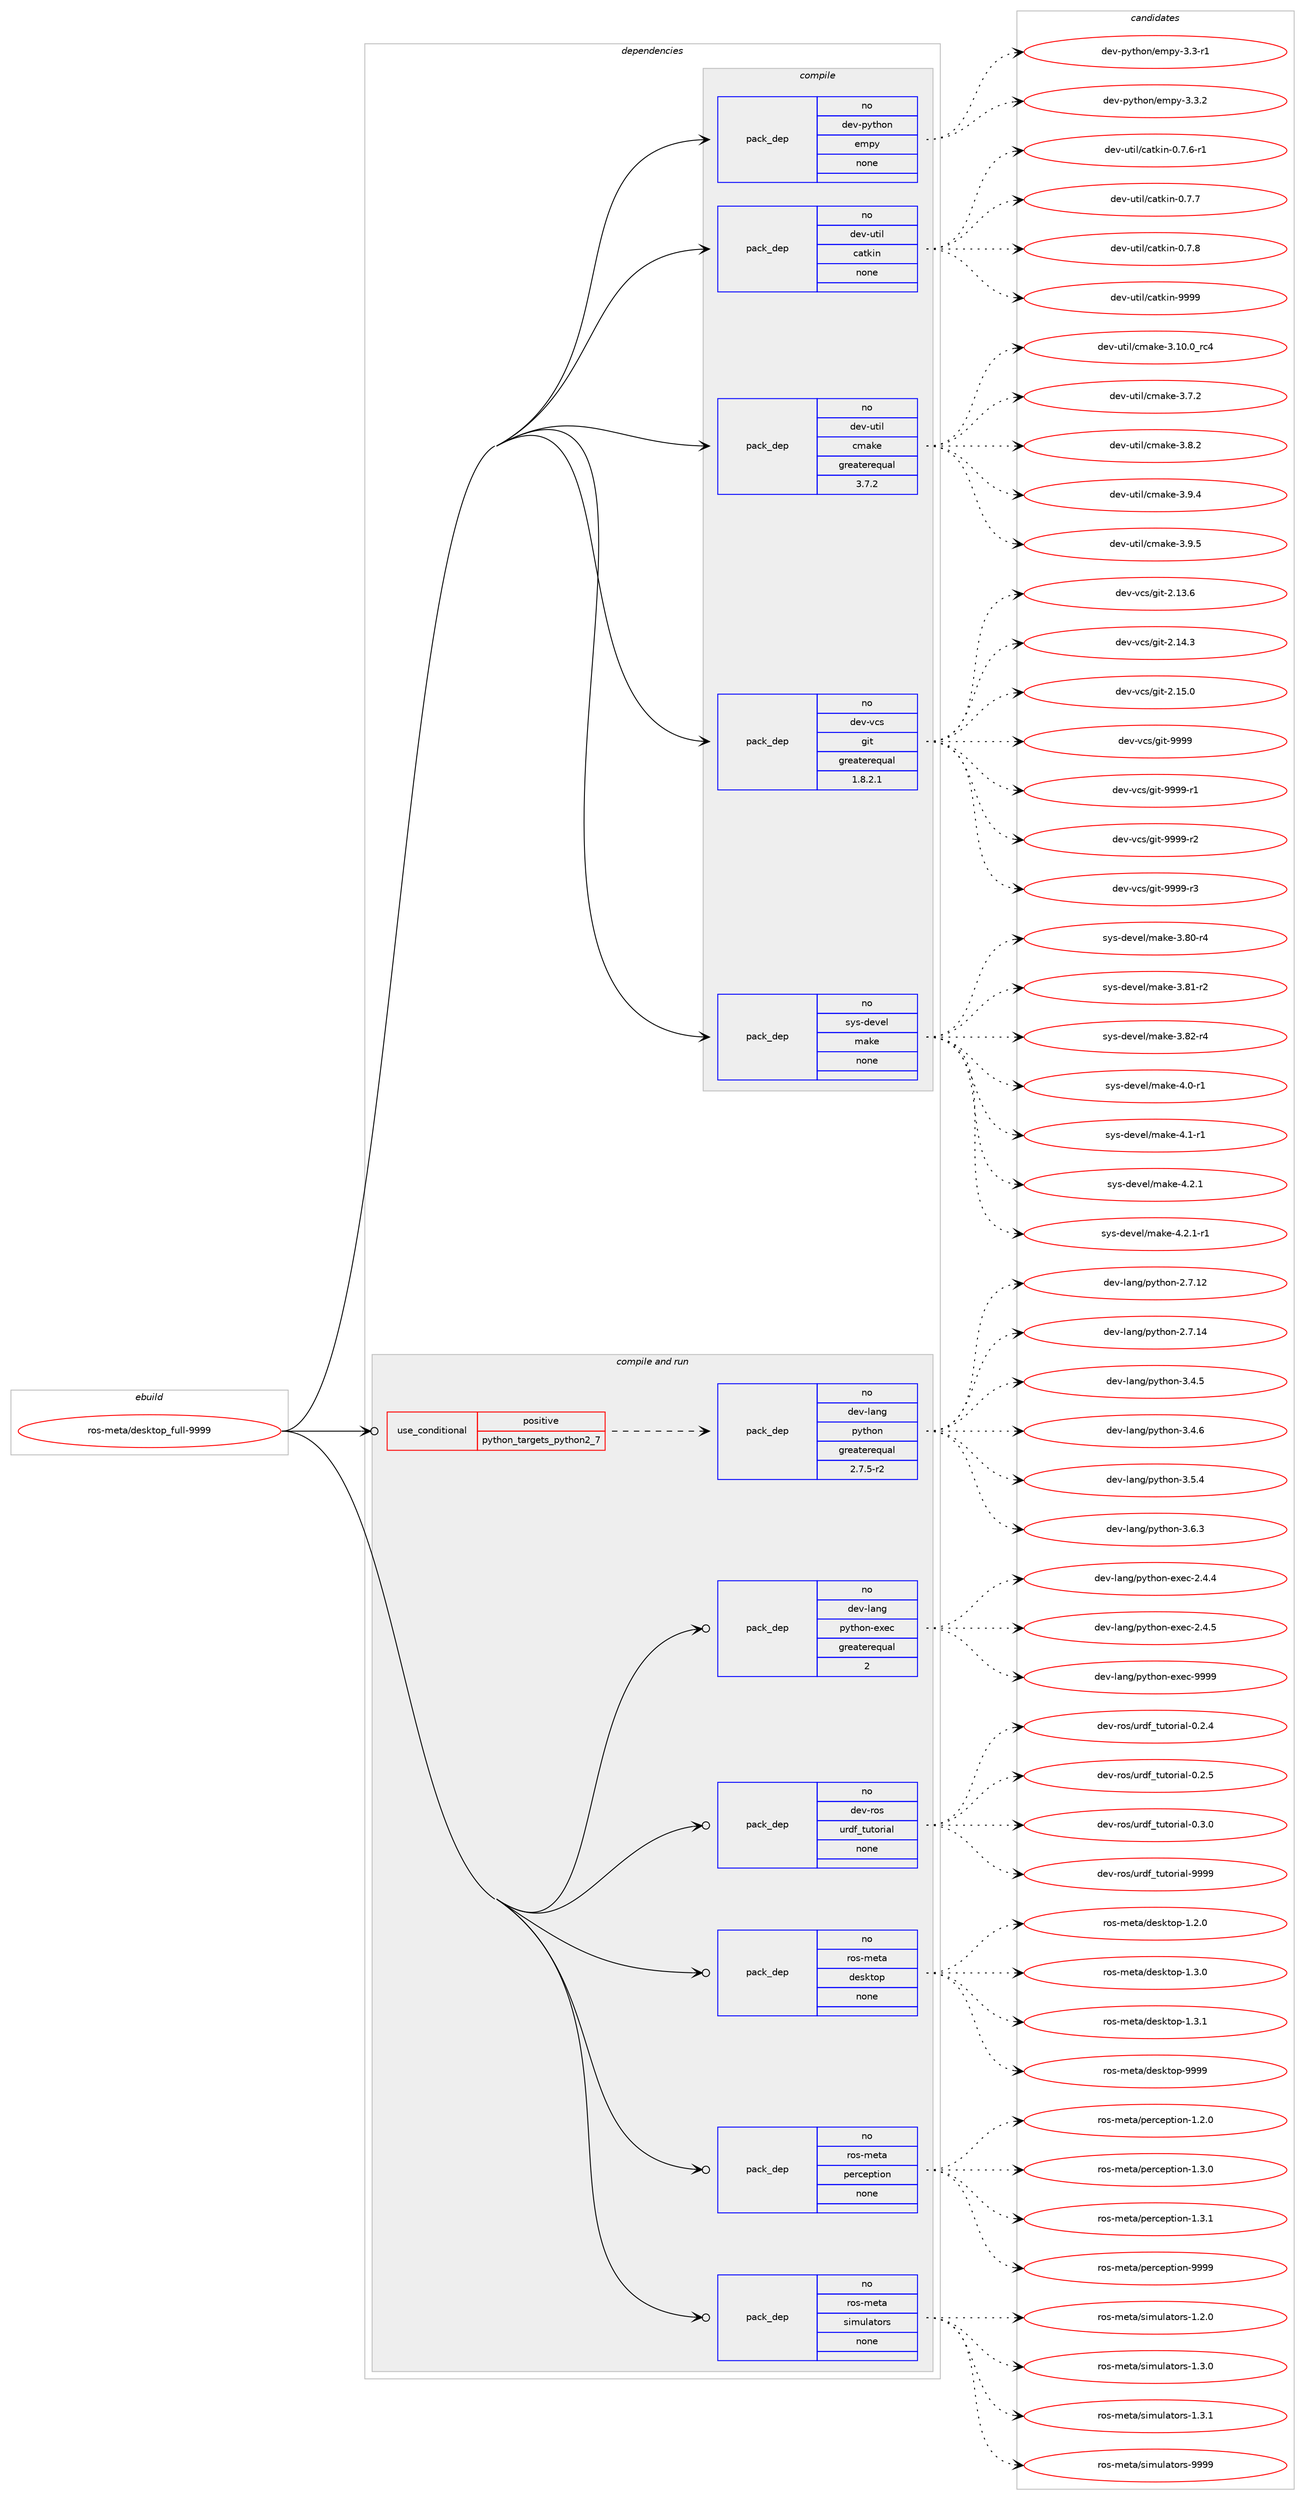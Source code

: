 digraph prolog {

# *************
# Graph options
# *************

newrank=true;
concentrate=true;
compound=true;
graph [rankdir=LR,fontname=Helvetica,fontsize=10,ranksep=1.5];#, ranksep=2.5, nodesep=0.2];
edge  [arrowhead=vee];
node  [fontname=Helvetica,fontsize=10];

# **********
# The ebuild
# **********

subgraph cluster_leftcol {
color=gray;
rank=same;
label=<<i>ebuild</i>>;
id [label="ros-meta/desktop_full-9999", color=red, width=4, href="../ros-meta/desktop_full-9999.svg"];
}

# ****************
# The dependencies
# ****************

subgraph cluster_midcol {
color=gray;
label=<<i>dependencies</i>>;
subgraph cluster_compile {
fillcolor="#eeeeee";
style=filled;
label=<<i>compile</i>>;
subgraph pack324521 {
dependency441107 [label=<<TABLE BORDER="0" CELLBORDER="1" CELLSPACING="0" CELLPADDING="4" WIDTH="220"><TR><TD ROWSPAN="6" CELLPADDING="30">pack_dep</TD></TR><TR><TD WIDTH="110">no</TD></TR><TR><TD>dev-python</TD></TR><TR><TD>empy</TD></TR><TR><TD>none</TD></TR><TR><TD></TD></TR></TABLE>>, shape=none, color=blue];
}
id:e -> dependency441107:w [weight=20,style="solid",arrowhead="vee"];
subgraph pack324522 {
dependency441108 [label=<<TABLE BORDER="0" CELLBORDER="1" CELLSPACING="0" CELLPADDING="4" WIDTH="220"><TR><TD ROWSPAN="6" CELLPADDING="30">pack_dep</TD></TR><TR><TD WIDTH="110">no</TD></TR><TR><TD>dev-util</TD></TR><TR><TD>catkin</TD></TR><TR><TD>none</TD></TR><TR><TD></TD></TR></TABLE>>, shape=none, color=blue];
}
id:e -> dependency441108:w [weight=20,style="solid",arrowhead="vee"];
subgraph pack324523 {
dependency441109 [label=<<TABLE BORDER="0" CELLBORDER="1" CELLSPACING="0" CELLPADDING="4" WIDTH="220"><TR><TD ROWSPAN="6" CELLPADDING="30">pack_dep</TD></TR><TR><TD WIDTH="110">no</TD></TR><TR><TD>dev-util</TD></TR><TR><TD>cmake</TD></TR><TR><TD>greaterequal</TD></TR><TR><TD>3.7.2</TD></TR></TABLE>>, shape=none, color=blue];
}
id:e -> dependency441109:w [weight=20,style="solid",arrowhead="vee"];
subgraph pack324524 {
dependency441110 [label=<<TABLE BORDER="0" CELLBORDER="1" CELLSPACING="0" CELLPADDING="4" WIDTH="220"><TR><TD ROWSPAN="6" CELLPADDING="30">pack_dep</TD></TR><TR><TD WIDTH="110">no</TD></TR><TR><TD>dev-vcs</TD></TR><TR><TD>git</TD></TR><TR><TD>greaterequal</TD></TR><TR><TD>1.8.2.1</TD></TR></TABLE>>, shape=none, color=blue];
}
id:e -> dependency441110:w [weight=20,style="solid",arrowhead="vee"];
subgraph pack324525 {
dependency441111 [label=<<TABLE BORDER="0" CELLBORDER="1" CELLSPACING="0" CELLPADDING="4" WIDTH="220"><TR><TD ROWSPAN="6" CELLPADDING="30">pack_dep</TD></TR><TR><TD WIDTH="110">no</TD></TR><TR><TD>sys-devel</TD></TR><TR><TD>make</TD></TR><TR><TD>none</TD></TR><TR><TD></TD></TR></TABLE>>, shape=none, color=blue];
}
id:e -> dependency441111:w [weight=20,style="solid",arrowhead="vee"];
}
subgraph cluster_compileandrun {
fillcolor="#eeeeee";
style=filled;
label=<<i>compile and run</i>>;
subgraph cond108937 {
dependency441112 [label=<<TABLE BORDER="0" CELLBORDER="1" CELLSPACING="0" CELLPADDING="4"><TR><TD ROWSPAN="3" CELLPADDING="10">use_conditional</TD></TR><TR><TD>positive</TD></TR><TR><TD>python_targets_python2_7</TD></TR></TABLE>>, shape=none, color=red];
subgraph pack324526 {
dependency441113 [label=<<TABLE BORDER="0" CELLBORDER="1" CELLSPACING="0" CELLPADDING="4" WIDTH="220"><TR><TD ROWSPAN="6" CELLPADDING="30">pack_dep</TD></TR><TR><TD WIDTH="110">no</TD></TR><TR><TD>dev-lang</TD></TR><TR><TD>python</TD></TR><TR><TD>greaterequal</TD></TR><TR><TD>2.7.5-r2</TD></TR></TABLE>>, shape=none, color=blue];
}
dependency441112:e -> dependency441113:w [weight=20,style="dashed",arrowhead="vee"];
}
id:e -> dependency441112:w [weight=20,style="solid",arrowhead="odotvee"];
subgraph pack324527 {
dependency441114 [label=<<TABLE BORDER="0" CELLBORDER="1" CELLSPACING="0" CELLPADDING="4" WIDTH="220"><TR><TD ROWSPAN="6" CELLPADDING="30">pack_dep</TD></TR><TR><TD WIDTH="110">no</TD></TR><TR><TD>dev-lang</TD></TR><TR><TD>python-exec</TD></TR><TR><TD>greaterequal</TD></TR><TR><TD>2</TD></TR></TABLE>>, shape=none, color=blue];
}
id:e -> dependency441114:w [weight=20,style="solid",arrowhead="odotvee"];
subgraph pack324528 {
dependency441115 [label=<<TABLE BORDER="0" CELLBORDER="1" CELLSPACING="0" CELLPADDING="4" WIDTH="220"><TR><TD ROWSPAN="6" CELLPADDING="30">pack_dep</TD></TR><TR><TD WIDTH="110">no</TD></TR><TR><TD>dev-ros</TD></TR><TR><TD>urdf_tutorial</TD></TR><TR><TD>none</TD></TR><TR><TD></TD></TR></TABLE>>, shape=none, color=blue];
}
id:e -> dependency441115:w [weight=20,style="solid",arrowhead="odotvee"];
subgraph pack324529 {
dependency441116 [label=<<TABLE BORDER="0" CELLBORDER="1" CELLSPACING="0" CELLPADDING="4" WIDTH="220"><TR><TD ROWSPAN="6" CELLPADDING="30">pack_dep</TD></TR><TR><TD WIDTH="110">no</TD></TR><TR><TD>ros-meta</TD></TR><TR><TD>desktop</TD></TR><TR><TD>none</TD></TR><TR><TD></TD></TR></TABLE>>, shape=none, color=blue];
}
id:e -> dependency441116:w [weight=20,style="solid",arrowhead="odotvee"];
subgraph pack324530 {
dependency441117 [label=<<TABLE BORDER="0" CELLBORDER="1" CELLSPACING="0" CELLPADDING="4" WIDTH="220"><TR><TD ROWSPAN="6" CELLPADDING="30">pack_dep</TD></TR><TR><TD WIDTH="110">no</TD></TR><TR><TD>ros-meta</TD></TR><TR><TD>perception</TD></TR><TR><TD>none</TD></TR><TR><TD></TD></TR></TABLE>>, shape=none, color=blue];
}
id:e -> dependency441117:w [weight=20,style="solid",arrowhead="odotvee"];
subgraph pack324531 {
dependency441118 [label=<<TABLE BORDER="0" CELLBORDER="1" CELLSPACING="0" CELLPADDING="4" WIDTH="220"><TR><TD ROWSPAN="6" CELLPADDING="30">pack_dep</TD></TR><TR><TD WIDTH="110">no</TD></TR><TR><TD>ros-meta</TD></TR><TR><TD>simulators</TD></TR><TR><TD>none</TD></TR><TR><TD></TD></TR></TABLE>>, shape=none, color=blue];
}
id:e -> dependency441118:w [weight=20,style="solid",arrowhead="odotvee"];
}
subgraph cluster_run {
fillcolor="#eeeeee";
style=filled;
label=<<i>run</i>>;
}
}

# **************
# The candidates
# **************

subgraph cluster_choices {
rank=same;
color=gray;
label=<<i>candidates</i>>;

subgraph choice324521 {
color=black;
nodesep=1;
choice1001011184511212111610411111047101109112121455146514511449 [label="dev-python/empy-3.3-r1", color=red, width=4,href="../dev-python/empy-3.3-r1.svg"];
choice1001011184511212111610411111047101109112121455146514650 [label="dev-python/empy-3.3.2", color=red, width=4,href="../dev-python/empy-3.3.2.svg"];
dependency441107:e -> choice1001011184511212111610411111047101109112121455146514511449:w [style=dotted,weight="100"];
dependency441107:e -> choice1001011184511212111610411111047101109112121455146514650:w [style=dotted,weight="100"];
}
subgraph choice324522 {
color=black;
nodesep=1;
choice100101118451171161051084799971161071051104548465546544511449 [label="dev-util/catkin-0.7.6-r1", color=red, width=4,href="../dev-util/catkin-0.7.6-r1.svg"];
choice10010111845117116105108479997116107105110454846554655 [label="dev-util/catkin-0.7.7", color=red, width=4,href="../dev-util/catkin-0.7.7.svg"];
choice10010111845117116105108479997116107105110454846554656 [label="dev-util/catkin-0.7.8", color=red, width=4,href="../dev-util/catkin-0.7.8.svg"];
choice100101118451171161051084799971161071051104557575757 [label="dev-util/catkin-9999", color=red, width=4,href="../dev-util/catkin-9999.svg"];
dependency441108:e -> choice100101118451171161051084799971161071051104548465546544511449:w [style=dotted,weight="100"];
dependency441108:e -> choice10010111845117116105108479997116107105110454846554655:w [style=dotted,weight="100"];
dependency441108:e -> choice10010111845117116105108479997116107105110454846554656:w [style=dotted,weight="100"];
dependency441108:e -> choice100101118451171161051084799971161071051104557575757:w [style=dotted,weight="100"];
}
subgraph choice324523 {
color=black;
nodesep=1;
choice1001011184511711610510847991099710710145514649484648951149952 [label="dev-util/cmake-3.10.0_rc4", color=red, width=4,href="../dev-util/cmake-3.10.0_rc4.svg"];
choice10010111845117116105108479910997107101455146554650 [label="dev-util/cmake-3.7.2", color=red, width=4,href="../dev-util/cmake-3.7.2.svg"];
choice10010111845117116105108479910997107101455146564650 [label="dev-util/cmake-3.8.2", color=red, width=4,href="../dev-util/cmake-3.8.2.svg"];
choice10010111845117116105108479910997107101455146574652 [label="dev-util/cmake-3.9.4", color=red, width=4,href="../dev-util/cmake-3.9.4.svg"];
choice10010111845117116105108479910997107101455146574653 [label="dev-util/cmake-3.9.5", color=red, width=4,href="../dev-util/cmake-3.9.5.svg"];
dependency441109:e -> choice1001011184511711610510847991099710710145514649484648951149952:w [style=dotted,weight="100"];
dependency441109:e -> choice10010111845117116105108479910997107101455146554650:w [style=dotted,weight="100"];
dependency441109:e -> choice10010111845117116105108479910997107101455146564650:w [style=dotted,weight="100"];
dependency441109:e -> choice10010111845117116105108479910997107101455146574652:w [style=dotted,weight="100"];
dependency441109:e -> choice10010111845117116105108479910997107101455146574653:w [style=dotted,weight="100"];
}
subgraph choice324524 {
color=black;
nodesep=1;
choice10010111845118991154710310511645504649514654 [label="dev-vcs/git-2.13.6", color=red, width=4,href="../dev-vcs/git-2.13.6.svg"];
choice10010111845118991154710310511645504649524651 [label="dev-vcs/git-2.14.3", color=red, width=4,href="../dev-vcs/git-2.14.3.svg"];
choice10010111845118991154710310511645504649534648 [label="dev-vcs/git-2.15.0", color=red, width=4,href="../dev-vcs/git-2.15.0.svg"];
choice1001011184511899115471031051164557575757 [label="dev-vcs/git-9999", color=red, width=4,href="../dev-vcs/git-9999.svg"];
choice10010111845118991154710310511645575757574511449 [label="dev-vcs/git-9999-r1", color=red, width=4,href="../dev-vcs/git-9999-r1.svg"];
choice10010111845118991154710310511645575757574511450 [label="dev-vcs/git-9999-r2", color=red, width=4,href="../dev-vcs/git-9999-r2.svg"];
choice10010111845118991154710310511645575757574511451 [label="dev-vcs/git-9999-r3", color=red, width=4,href="../dev-vcs/git-9999-r3.svg"];
dependency441110:e -> choice10010111845118991154710310511645504649514654:w [style=dotted,weight="100"];
dependency441110:e -> choice10010111845118991154710310511645504649524651:w [style=dotted,weight="100"];
dependency441110:e -> choice10010111845118991154710310511645504649534648:w [style=dotted,weight="100"];
dependency441110:e -> choice1001011184511899115471031051164557575757:w [style=dotted,weight="100"];
dependency441110:e -> choice10010111845118991154710310511645575757574511449:w [style=dotted,weight="100"];
dependency441110:e -> choice10010111845118991154710310511645575757574511450:w [style=dotted,weight="100"];
dependency441110:e -> choice10010111845118991154710310511645575757574511451:w [style=dotted,weight="100"];
}
subgraph choice324525 {
color=black;
nodesep=1;
choice11512111545100101118101108471099710710145514656484511452 [label="sys-devel/make-3.80-r4", color=red, width=4,href="../sys-devel/make-3.80-r4.svg"];
choice11512111545100101118101108471099710710145514656494511450 [label="sys-devel/make-3.81-r2", color=red, width=4,href="../sys-devel/make-3.81-r2.svg"];
choice11512111545100101118101108471099710710145514656504511452 [label="sys-devel/make-3.82-r4", color=red, width=4,href="../sys-devel/make-3.82-r4.svg"];
choice115121115451001011181011084710997107101455246484511449 [label="sys-devel/make-4.0-r1", color=red, width=4,href="../sys-devel/make-4.0-r1.svg"];
choice115121115451001011181011084710997107101455246494511449 [label="sys-devel/make-4.1-r1", color=red, width=4,href="../sys-devel/make-4.1-r1.svg"];
choice115121115451001011181011084710997107101455246504649 [label="sys-devel/make-4.2.1", color=red, width=4,href="../sys-devel/make-4.2.1.svg"];
choice1151211154510010111810110847109971071014552465046494511449 [label="sys-devel/make-4.2.1-r1", color=red, width=4,href="../sys-devel/make-4.2.1-r1.svg"];
dependency441111:e -> choice11512111545100101118101108471099710710145514656484511452:w [style=dotted,weight="100"];
dependency441111:e -> choice11512111545100101118101108471099710710145514656494511450:w [style=dotted,weight="100"];
dependency441111:e -> choice11512111545100101118101108471099710710145514656504511452:w [style=dotted,weight="100"];
dependency441111:e -> choice115121115451001011181011084710997107101455246484511449:w [style=dotted,weight="100"];
dependency441111:e -> choice115121115451001011181011084710997107101455246494511449:w [style=dotted,weight="100"];
dependency441111:e -> choice115121115451001011181011084710997107101455246504649:w [style=dotted,weight="100"];
dependency441111:e -> choice1151211154510010111810110847109971071014552465046494511449:w [style=dotted,weight="100"];
}
subgraph choice324526 {
color=black;
nodesep=1;
choice10010111845108971101034711212111610411111045504655464950 [label="dev-lang/python-2.7.12", color=red, width=4,href="../dev-lang/python-2.7.12.svg"];
choice10010111845108971101034711212111610411111045504655464952 [label="dev-lang/python-2.7.14", color=red, width=4,href="../dev-lang/python-2.7.14.svg"];
choice100101118451089711010347112121116104111110455146524653 [label="dev-lang/python-3.4.5", color=red, width=4,href="../dev-lang/python-3.4.5.svg"];
choice100101118451089711010347112121116104111110455146524654 [label="dev-lang/python-3.4.6", color=red, width=4,href="../dev-lang/python-3.4.6.svg"];
choice100101118451089711010347112121116104111110455146534652 [label="dev-lang/python-3.5.4", color=red, width=4,href="../dev-lang/python-3.5.4.svg"];
choice100101118451089711010347112121116104111110455146544651 [label="dev-lang/python-3.6.3", color=red, width=4,href="../dev-lang/python-3.6.3.svg"];
dependency441113:e -> choice10010111845108971101034711212111610411111045504655464950:w [style=dotted,weight="100"];
dependency441113:e -> choice10010111845108971101034711212111610411111045504655464952:w [style=dotted,weight="100"];
dependency441113:e -> choice100101118451089711010347112121116104111110455146524653:w [style=dotted,weight="100"];
dependency441113:e -> choice100101118451089711010347112121116104111110455146524654:w [style=dotted,weight="100"];
dependency441113:e -> choice100101118451089711010347112121116104111110455146534652:w [style=dotted,weight="100"];
dependency441113:e -> choice100101118451089711010347112121116104111110455146544651:w [style=dotted,weight="100"];
}
subgraph choice324527 {
color=black;
nodesep=1;
choice1001011184510897110103471121211161041111104510112010199455046524652 [label="dev-lang/python-exec-2.4.4", color=red, width=4,href="../dev-lang/python-exec-2.4.4.svg"];
choice1001011184510897110103471121211161041111104510112010199455046524653 [label="dev-lang/python-exec-2.4.5", color=red, width=4,href="../dev-lang/python-exec-2.4.5.svg"];
choice10010111845108971101034711212111610411111045101120101994557575757 [label="dev-lang/python-exec-9999", color=red, width=4,href="../dev-lang/python-exec-9999.svg"];
dependency441114:e -> choice1001011184510897110103471121211161041111104510112010199455046524652:w [style=dotted,weight="100"];
dependency441114:e -> choice1001011184510897110103471121211161041111104510112010199455046524653:w [style=dotted,weight="100"];
dependency441114:e -> choice10010111845108971101034711212111610411111045101120101994557575757:w [style=dotted,weight="100"];
}
subgraph choice324528 {
color=black;
nodesep=1;
choice10010111845114111115471171141001029511611711611111410597108454846504652 [label="dev-ros/urdf_tutorial-0.2.4", color=red, width=4,href="../dev-ros/urdf_tutorial-0.2.4.svg"];
choice10010111845114111115471171141001029511611711611111410597108454846504653 [label="dev-ros/urdf_tutorial-0.2.5", color=red, width=4,href="../dev-ros/urdf_tutorial-0.2.5.svg"];
choice10010111845114111115471171141001029511611711611111410597108454846514648 [label="dev-ros/urdf_tutorial-0.3.0", color=red, width=4,href="../dev-ros/urdf_tutorial-0.3.0.svg"];
choice100101118451141111154711711410010295116117116111114105971084557575757 [label="dev-ros/urdf_tutorial-9999", color=red, width=4,href="../dev-ros/urdf_tutorial-9999.svg"];
dependency441115:e -> choice10010111845114111115471171141001029511611711611111410597108454846504652:w [style=dotted,weight="100"];
dependency441115:e -> choice10010111845114111115471171141001029511611711611111410597108454846504653:w [style=dotted,weight="100"];
dependency441115:e -> choice10010111845114111115471171141001029511611711611111410597108454846514648:w [style=dotted,weight="100"];
dependency441115:e -> choice100101118451141111154711711410010295116117116111114105971084557575757:w [style=dotted,weight="100"];
}
subgraph choice324529 {
color=black;
nodesep=1;
choice114111115451091011169747100101115107116111112454946504648 [label="ros-meta/desktop-1.2.0", color=red, width=4,href="../ros-meta/desktop-1.2.0.svg"];
choice114111115451091011169747100101115107116111112454946514648 [label="ros-meta/desktop-1.3.0", color=red, width=4,href="../ros-meta/desktop-1.3.0.svg"];
choice114111115451091011169747100101115107116111112454946514649 [label="ros-meta/desktop-1.3.1", color=red, width=4,href="../ros-meta/desktop-1.3.1.svg"];
choice1141111154510910111697471001011151071161111124557575757 [label="ros-meta/desktop-9999", color=red, width=4,href="../ros-meta/desktop-9999.svg"];
dependency441116:e -> choice114111115451091011169747100101115107116111112454946504648:w [style=dotted,weight="100"];
dependency441116:e -> choice114111115451091011169747100101115107116111112454946514648:w [style=dotted,weight="100"];
dependency441116:e -> choice114111115451091011169747100101115107116111112454946514649:w [style=dotted,weight="100"];
dependency441116:e -> choice1141111154510910111697471001011151071161111124557575757:w [style=dotted,weight="100"];
}
subgraph choice324530 {
color=black;
nodesep=1;
choice11411111545109101116974711210111499101112116105111110454946504648 [label="ros-meta/perception-1.2.0", color=red, width=4,href="../ros-meta/perception-1.2.0.svg"];
choice11411111545109101116974711210111499101112116105111110454946514648 [label="ros-meta/perception-1.3.0", color=red, width=4,href="../ros-meta/perception-1.3.0.svg"];
choice11411111545109101116974711210111499101112116105111110454946514649 [label="ros-meta/perception-1.3.1", color=red, width=4,href="../ros-meta/perception-1.3.1.svg"];
choice114111115451091011169747112101114991011121161051111104557575757 [label="ros-meta/perception-9999", color=red, width=4,href="../ros-meta/perception-9999.svg"];
dependency441117:e -> choice11411111545109101116974711210111499101112116105111110454946504648:w [style=dotted,weight="100"];
dependency441117:e -> choice11411111545109101116974711210111499101112116105111110454946514648:w [style=dotted,weight="100"];
dependency441117:e -> choice11411111545109101116974711210111499101112116105111110454946514649:w [style=dotted,weight="100"];
dependency441117:e -> choice114111115451091011169747112101114991011121161051111104557575757:w [style=dotted,weight="100"];
}
subgraph choice324531 {
color=black;
nodesep=1;
choice11411111545109101116974711510510911710897116111114115454946504648 [label="ros-meta/simulators-1.2.0", color=red, width=4,href="../ros-meta/simulators-1.2.0.svg"];
choice11411111545109101116974711510510911710897116111114115454946514648 [label="ros-meta/simulators-1.3.0", color=red, width=4,href="../ros-meta/simulators-1.3.0.svg"];
choice11411111545109101116974711510510911710897116111114115454946514649 [label="ros-meta/simulators-1.3.1", color=red, width=4,href="../ros-meta/simulators-1.3.1.svg"];
choice114111115451091011169747115105109117108971161111141154557575757 [label="ros-meta/simulators-9999", color=red, width=4,href="../ros-meta/simulators-9999.svg"];
dependency441118:e -> choice11411111545109101116974711510510911710897116111114115454946504648:w [style=dotted,weight="100"];
dependency441118:e -> choice11411111545109101116974711510510911710897116111114115454946514648:w [style=dotted,weight="100"];
dependency441118:e -> choice11411111545109101116974711510510911710897116111114115454946514649:w [style=dotted,weight="100"];
dependency441118:e -> choice114111115451091011169747115105109117108971161111141154557575757:w [style=dotted,weight="100"];
}
}

}
